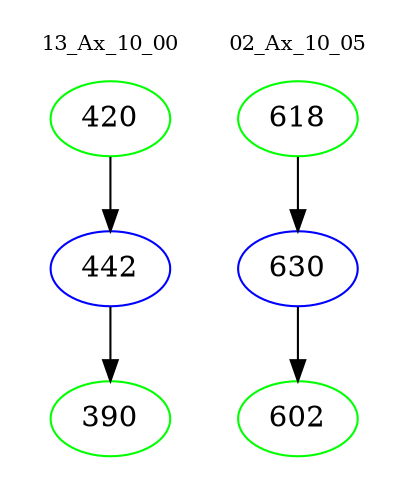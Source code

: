 digraph{
subgraph cluster_0 {
color = white
label = "13_Ax_10_00";
fontsize=10;
T0_420 [label="420", color="green"]
T0_420 -> T0_442 [color="black"]
T0_442 [label="442", color="blue"]
T0_442 -> T0_390 [color="black"]
T0_390 [label="390", color="green"]
}
subgraph cluster_1 {
color = white
label = "02_Ax_10_05";
fontsize=10;
T1_618 [label="618", color="green"]
T1_618 -> T1_630 [color="black"]
T1_630 [label="630", color="blue"]
T1_630 -> T1_602 [color="black"]
T1_602 [label="602", color="green"]
}
}

